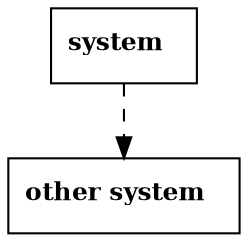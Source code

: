 digraph g {
  compound=true
  node[fontsize=12]
  edge[fontsize=12]

  g0 [shape="box" label=<
<b>system</b>
  >]
  g1 [shape="box" label=<
<b>other system</b>
  >]

  g0 -> g1 [style="dashed"]
}
